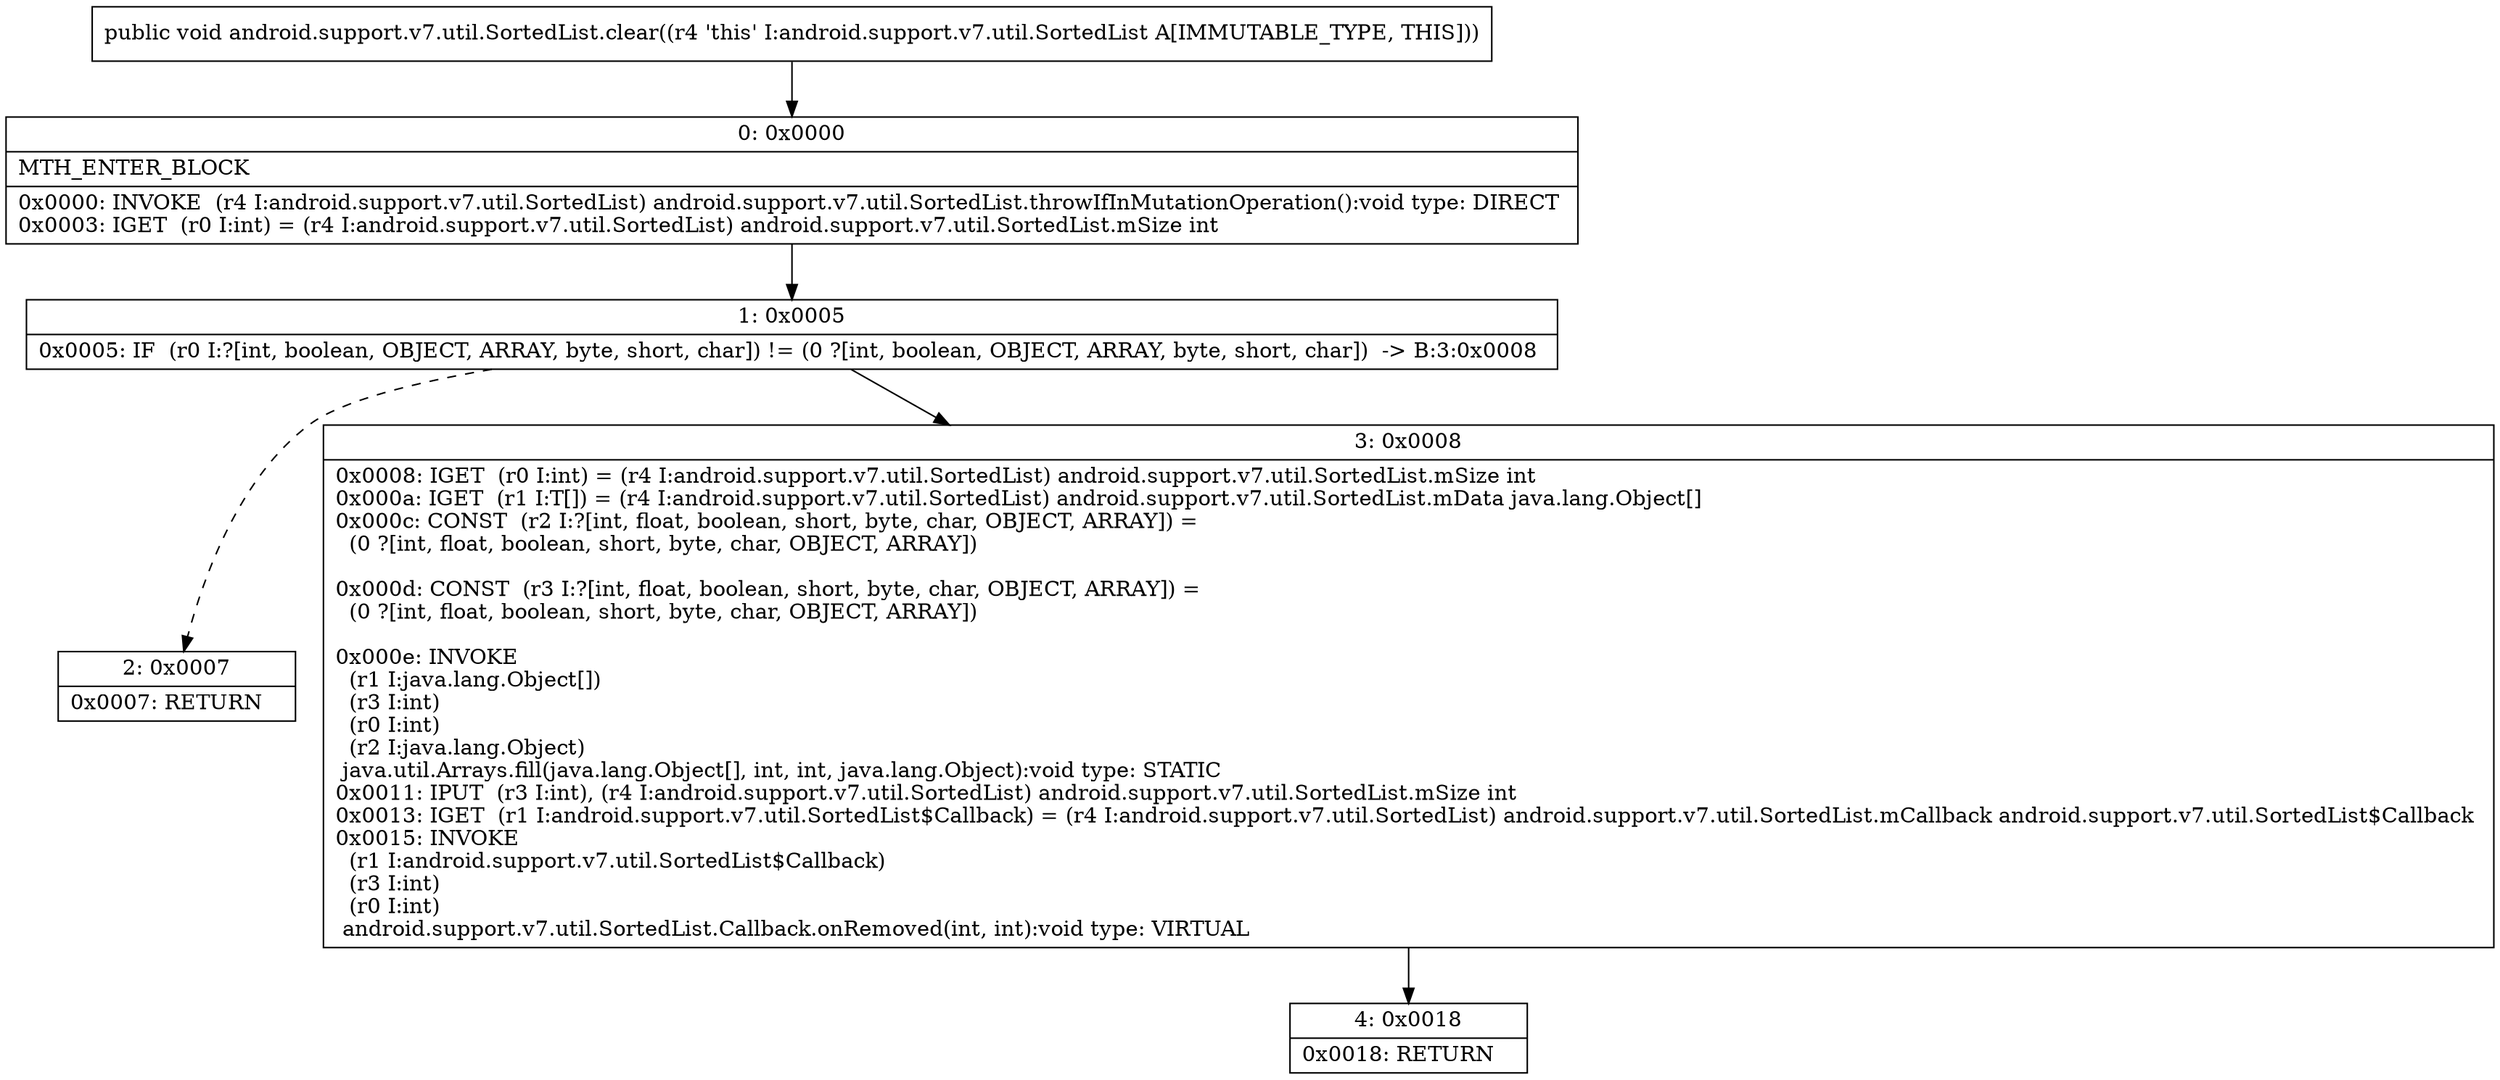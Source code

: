 digraph "CFG forandroid.support.v7.util.SortedList.clear()V" {
Node_0 [shape=record,label="{0\:\ 0x0000|MTH_ENTER_BLOCK\l|0x0000: INVOKE  (r4 I:android.support.v7.util.SortedList) android.support.v7.util.SortedList.throwIfInMutationOperation():void type: DIRECT \l0x0003: IGET  (r0 I:int) = (r4 I:android.support.v7.util.SortedList) android.support.v7.util.SortedList.mSize int \l}"];
Node_1 [shape=record,label="{1\:\ 0x0005|0x0005: IF  (r0 I:?[int, boolean, OBJECT, ARRAY, byte, short, char]) != (0 ?[int, boolean, OBJECT, ARRAY, byte, short, char])  \-\> B:3:0x0008 \l}"];
Node_2 [shape=record,label="{2\:\ 0x0007|0x0007: RETURN   \l}"];
Node_3 [shape=record,label="{3\:\ 0x0008|0x0008: IGET  (r0 I:int) = (r4 I:android.support.v7.util.SortedList) android.support.v7.util.SortedList.mSize int \l0x000a: IGET  (r1 I:T[]) = (r4 I:android.support.v7.util.SortedList) android.support.v7.util.SortedList.mData java.lang.Object[] \l0x000c: CONST  (r2 I:?[int, float, boolean, short, byte, char, OBJECT, ARRAY]) = \l  (0 ?[int, float, boolean, short, byte, char, OBJECT, ARRAY])\l \l0x000d: CONST  (r3 I:?[int, float, boolean, short, byte, char, OBJECT, ARRAY]) = \l  (0 ?[int, float, boolean, short, byte, char, OBJECT, ARRAY])\l \l0x000e: INVOKE  \l  (r1 I:java.lang.Object[])\l  (r3 I:int)\l  (r0 I:int)\l  (r2 I:java.lang.Object)\l java.util.Arrays.fill(java.lang.Object[], int, int, java.lang.Object):void type: STATIC \l0x0011: IPUT  (r3 I:int), (r4 I:android.support.v7.util.SortedList) android.support.v7.util.SortedList.mSize int \l0x0013: IGET  (r1 I:android.support.v7.util.SortedList$Callback) = (r4 I:android.support.v7.util.SortedList) android.support.v7.util.SortedList.mCallback android.support.v7.util.SortedList$Callback \l0x0015: INVOKE  \l  (r1 I:android.support.v7.util.SortedList$Callback)\l  (r3 I:int)\l  (r0 I:int)\l android.support.v7.util.SortedList.Callback.onRemoved(int, int):void type: VIRTUAL \l}"];
Node_4 [shape=record,label="{4\:\ 0x0018|0x0018: RETURN   \l}"];
MethodNode[shape=record,label="{public void android.support.v7.util.SortedList.clear((r4 'this' I:android.support.v7.util.SortedList A[IMMUTABLE_TYPE, THIS])) }"];
MethodNode -> Node_0;
Node_0 -> Node_1;
Node_1 -> Node_2[style=dashed];
Node_1 -> Node_3;
Node_3 -> Node_4;
}

